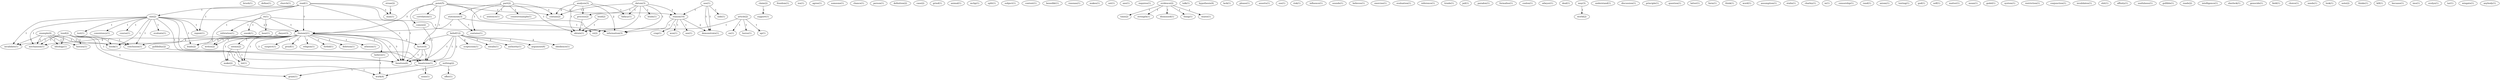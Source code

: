 digraph G {
  brush [ label="brush(1)" ];
  define [ label="define(1)" ];
  church [ label="church(1)" ];
  example [ label="example(4)" ];
  history [ label="history(1)" ];
  ideology [ label="ideology(1)" ];
  invalidate [ label="invalidate(1)" ];
  mechanism [ label="mechanism(1)" ];
  loook [ label="loook(1)" ];
  conclusion [ label="conclusion(1)" ];
  claim [ label="claim(2)" ];
  support [ label="support(1)" ];
  freedom [ label="freedom(1)" ];
  isn [ label="isn(1)" ];
  agree [ label="agree(1)" ];
  someone [ label="someone(1)" ];
  analysis [ label="analysis(3)" ];
  process [ label="process(2)" ];
  obtain [ label="obtain(1)" ];
  contain [ label="contain(2)" ];
  information [ label="information(3)" ];
  fallacy [ label="fallacy(1)" ];
  chance [ label="chance(1)" ];
  person [ label="person(1)" ];
  definition [ label="definition(2)" ];
  case [ label="case(2)" ];
  grind [ label="grind(1)" ];
  animal [ label="animal(1)" ];
  straw [ label="straw(2)" ];
  man [ label="man(1)" ];
  lend [ label="lend(2)" ];
  datum [ label="datum(3)" ];
  lends [ label="lends(1)" ];
  reason [ label="reason(10)" ];
  mchp [ label="mchp(1)" ];
  split [ label="split(1)" ];
  subject [ label="subject(1)" ];
  article [ label="article(2)" ];
  sn [ label="sn(1)" ];
  rz [ label="rz(2)" ];
  horus [ label="horus(1)" ];
  ap [ label="ap(1)" ];
  content [ label="content(1)" ];
  benedikt [ label="benedikt(1)" ];
  rosenau [ label="rosenau(1)" ];
  read [ label="read(1)" ];
  one [ label="one(2)" ];
  theism [ label="theism(21)" ];
  leads [ label="leads(2)" ];
  repeat [ label="repeat(1)" ];
  fanatism [ label="fanatism(2)" ];
  fanatism [ label="fanatism(6)" ];
  fanaticism [ label="fanaticism(5)" ];
  grant [ label="grant(1)" ];
  none [ label="none(1)" ];
  makes [ label="makes(1)" ];
  set [ label="set(1)" ];
  axe [ label="axe(1)" ];
  requires [ label="requires(1)" ];
  evidence [ label="evidence(2)" ];
  time [ label="time(2)" ];
  strength [ label="strength(1)" ];
  dismissed [ label="dismissed(1)" ];
  thing [ label="thing(1)" ];
  waste [ label="waste(1)" ];
  talk [ label="talk(1)" ];
  hypothesis [ label="hypothesis(4)" ];
  tend [ label="tend(2)" ];
  fanaticism [ label="fanaticism(1)" ];
  lack [ label="lack(1)" ];
  please [ label="please(1)" ];
  asserts [ label="asserts(1)" ];
  sse [ label="sse(1)" ];
  point [ label="point(5)" ];
  comes [ label="comes(2)" ];
  factor [ label="factor(4)" ];
  correlation [ label="correlation(1)" ];
  belief [ label="belief(12)" ];
  obedience [ label="obedience(1)" ];
  scepticism [ label="scepticism(1)" ];
  entails [ label="entails(1)" ];
  authority [ label="authority(1)" ];
  argument [ label="argument(6)" ];
  risk [ label="risk(1)" ];
  influence [ label="influence(1)" ];
  sounds [ label="sounds(1)" ];
  believes [ label="believes(1)" ];
  exercise [ label="exercise(1)" ];
  part [ label="part(2)" ];
  statement [ label="statement(3)" ];
  contains [ label="contains(1)" ];
  sentence [ label="sentence(1)" ];
  counterexample [ label="counterexample(1)" ];
  re [ label="re(1)" ];
  sneak [ label="sneak(1)" ];
  hear [ label="hear(1)" ];
  refutation [ label="refutation(1)" ];
  evaluation [ label="evaluation(1)" ];
  reference [ label="reference(1)" ];
  tirade [ label="tirade(1)" ];
  nothing [ label="nothing(2)" ];
  offer [ label="offer(1)" ];
  work [ label="work(4)" ];
  jail [ label="jail(1)" ];
  use [ label="use(1)" ];
  side [ label="side(1)" ];
  demonstrate [ label="demonstrate(1)" ];
  paradox [ label="paradox(1)" ];
  formalise [ label="formalise(1)" ];
  crap [ label="crap(1)" ];
  won [ label="won(1)" ];
  see [ label="see(1)" ];
  conlon [ label="conlon(1)" ];
  odwyer [ label="odwyer(1)" ];
  evaluate [ label="evaluate(1)" ];
  test [ label="test(1)" ];
  consistency [ label="consistency(1)" ];
  course [ label="course(1)" ];
  deal [ label="deal(1)" ];
  atheism [ label="atheism(1)" ];
  suspect [ label="suspect(1)" ];
  proof [ label="proof(1)" ];
  believe [ label="believe(1)" ];
  religion [ label="religion(1)" ];
  forbid [ label="forbid(1)" ];
  seems [ label="seems(2)" ];
  deletion [ label="deletion(1)" ];
  make [ label="make(2)" ];
  writes [ label="writes(2)" ];
  lot [ label="lot(1)" ];
  way [ label="way(3)" ];
  world [ label="world(2)" ];
  understand [ label="understand(1)" ];
  discussion [ label="discussion(1)" ];
  principle [ label="principle(1)" ];
  question [ label="question(1)" ];
  latter [ label="latter(1)" ];
  farm [ label="farm(1)" ];
  think [ label="think(1)" ];
  word [ label="word(1)" ];
  assumption [ label="assumption(1)" ];
  stalin [ label="stalin(1)" ];
  charley [ label="charley(1)" ];
  ie [ label="ie(1)" ];
  censorship [ label="censorship(1)" ];
  use [ label="use(1)" ];
  rand [ label="rand(1)" ];
  axiom [ label="axiom(1)" ];
  testing [ label="testing(1)" ];
  god [ label="god(1)" ];
  self [ label="self(1)" ];
  matter [ label="matter(1)" ];
  mean [ label="mean(1)" ];
  godel [ label="godel(1)" ];
  system [ label="system(1)" ];
  restriction [ label="restriction(1)" ];
  conjunction [ label="conjunction(1)" ];
  invalidates [ label="invalidates(1)" ];
  shit [ label="shit(1)" ];
  affinity [ label="affinity(1)" ];
  usefulness [ label="usefulness(1)" ];
  gullible [ label="gullible(1)" ];
  dwyer [ label="dwyer(3)" ];
  reads [ label="reads(2)" ];
  intelligence [ label="intelligence(1)" ];
  sherlock [ label="sherlock(1)" ];
  genocide [ label="genocide(1)" ];
  gullibility [ label="gullibility(2)" ];
  field [ label="field(1)" ];
  choice [ label="choice(1)" ];
  needs [ label="needs(1)" ];
  look [ label="look(1)" ];
  note [ label="note(2)" ];
  thinks [ label="thinks(1)" ];
  kill [ label="kill(1)" ];
  becuase [ label="becuase(1)" ];
  imo [ label="imo(1)" ];
  evelyn [ label="evelyn(1)" ];
  tar [ label="tar(1)" ];
  wingate [ label="wingate(1)" ];
  anybody [ label="anybody(1)" ];
  example -> history [ label="1" ];
  example -> ideology [ label="1" ];
  example -> invalidate [ label="1" ];
  example -> mechanism [ label="1" ];
  example -> loook [ label="1" ];
  example -> conclusion [ label="1" ];
  claim -> support [ label="1" ];
  analysis -> process [ label="1" ];
  analysis -> obtain [ label="1" ];
  analysis -> contain [ label="2" ];
  analysis -> information [ label="2" ];
  analysis -> fallacy [ label="1" ];
  straw -> man [ label="1" ];
  lend -> obtain [ label="1" ];
  datum -> process [ label="1" ];
  datum -> lends [ label="1" ];
  datum -> obtain [ label="1" ];
  datum -> contain [ label="1" ];
  datum -> reason [ label="1" ];
  datum -> information [ label="1" ];
  datum -> fallacy [ label="1" ];
  article -> sn [ label="1" ];
  article -> rz [ label="1" ];
  article -> horus [ label="1" ];
  article -> ap [ label="1" ];
  read -> man [ label="1" ];
  read -> one [ label="1" ];
  read -> theism [ label="1" ];
  read -> leads [ label="1" ];
  read -> repeat [ label="1" ];
  read -> fanatism [ label="1" ];
  read -> fanatism [ label="1" ];
  fanaticism -> grant [ label="1" ];
  fanaticism -> none [ label="1" ];
  process -> obtain [ label="1" ];
  evidence -> time [ label="1" ];
  evidence -> strength [ label="1" ];
  evidence -> dismissed [ label="1" ];
  evidence -> thing [ label="1" ];
  evidence -> waste [ label="1" ];
  tend -> history [ label="1" ];
  tend -> grant [ label="1" ];
  tend -> ideology [ label="1" ];
  tend -> invalidate [ label="1" ];
  tend -> mechanism [ label="1" ];
  tend -> loook [ label="1" ];
  tend -> conclusion [ label="1" ];
  tend -> fanaticism [ label="1" ];
  point -> comes [ label="1" ];
  point -> contain [ label="1" ];
  point -> reason [ label="2" ];
  point -> information [ label="1" ];
  point -> theism [ label="3" ];
  point -> factor [ label="1" ];
  point -> correlation [ label="1" ];
  belief -> obedience [ label="2" ];
  belief -> factor [ label="1" ];
  belief -> scepticism [ label="2" ];
  belief -> entails [ label="1" ];
  belief -> authority [ label="2" ];
  belief -> fanatism [ label="1" ];
  belief -> fanatism [ label="1" ];
  belief -> fanaticism [ label="2" ];
  belief -> argument [ label="1" ];
  comes -> fanaticism [ label="1" ];
  part -> obtain [ label="1" ];
  part -> statement [ label="1" ];
  part -> contain [ label="1" ];
  part -> contains [ label="1" ];
  part -> sentence [ label="1" ];
  part -> counterexample [ label="1" ];
  re -> sneak [ label="1" ];
  re -> rz [ label="1" ];
  re -> theism [ label="1" ];
  re -> hear [ label="1" ];
  re -> refutation [ label="1" ];
  nothing -> offer [ label="1" ];
  nothing -> work [ label="1" ];
  statement -> contains [ label="1" ];
  statement -> information [ label="1" ];
  statement -> theism [ label="1" ];
  use -> reason [ label="1" ];
  use -> side [ label="1" ];
  use -> demonstrate [ label="1" ];
  reason -> information [ label="1" ];
  reason -> crap [ label="1" ];
  reason -> demonstrate [ label="2" ];
  reason -> won [ label="1" ];
  reason -> see [ label="1" ];
  one -> invalidate [ label="1" ];
  one -> theism [ label="2" ];
  one -> evaluate [ label="1" ];
  one -> test [ label="1" ];
  one -> mechanism [ label="1" ];
  one -> consistency [ label="1" ];
  one -> leads [ label="1" ];
  one -> loook [ label="1" ];
  one -> conclusion [ label="1" ];
  one -> repeat [ label="1" ];
  one -> course [ label="1" ];
  one -> fanatism [ label="1" ];
  one -> fanatism [ label="1" ];
  theism -> atheism [ label="1" ];
  theism -> suspect [ label="1" ];
  theism -> proof [ label="1" ];
  theism -> factor [ label="3" ];
  theism -> mechanism [ label="2" ];
  theism -> believe [ label="1" ];
  theism -> leads [ label="4" ];
  theism -> religion [ label="1" ];
  theism -> loook [ label="2" ];
  theism -> forbid [ label="1" ];
  theism -> seems [ label="1" ];
  theism -> conclusion [ label="2" ];
  theism -> deletion [ label="1" ];
  theism -> make [ label="1" ];
  theism -> fanatism [ label="3" ];
  theism -> fanatism [ label="3" ];
  theism -> fanaticism [ label="3" ];
  theism -> writes [ label="1" ];
  theism -> lot [ label="1" ];
  way -> world [ label="1" ];
  use -> demonstrate [ label="1" ];
  factor -> fanatism [ label="1" ];
  factor -> fanatism [ label="1" ];
  factor -> fanaticism [ label="1" ];
  believe -> work [ label="1" ];
  seems -> make [ label="1" ];
  seems -> lot [ label="1" ];
  dwyer -> writes [ label="1" ];
  make -> work [ label="1" ];
  gullibility -> lot [ label="1" ];
}
